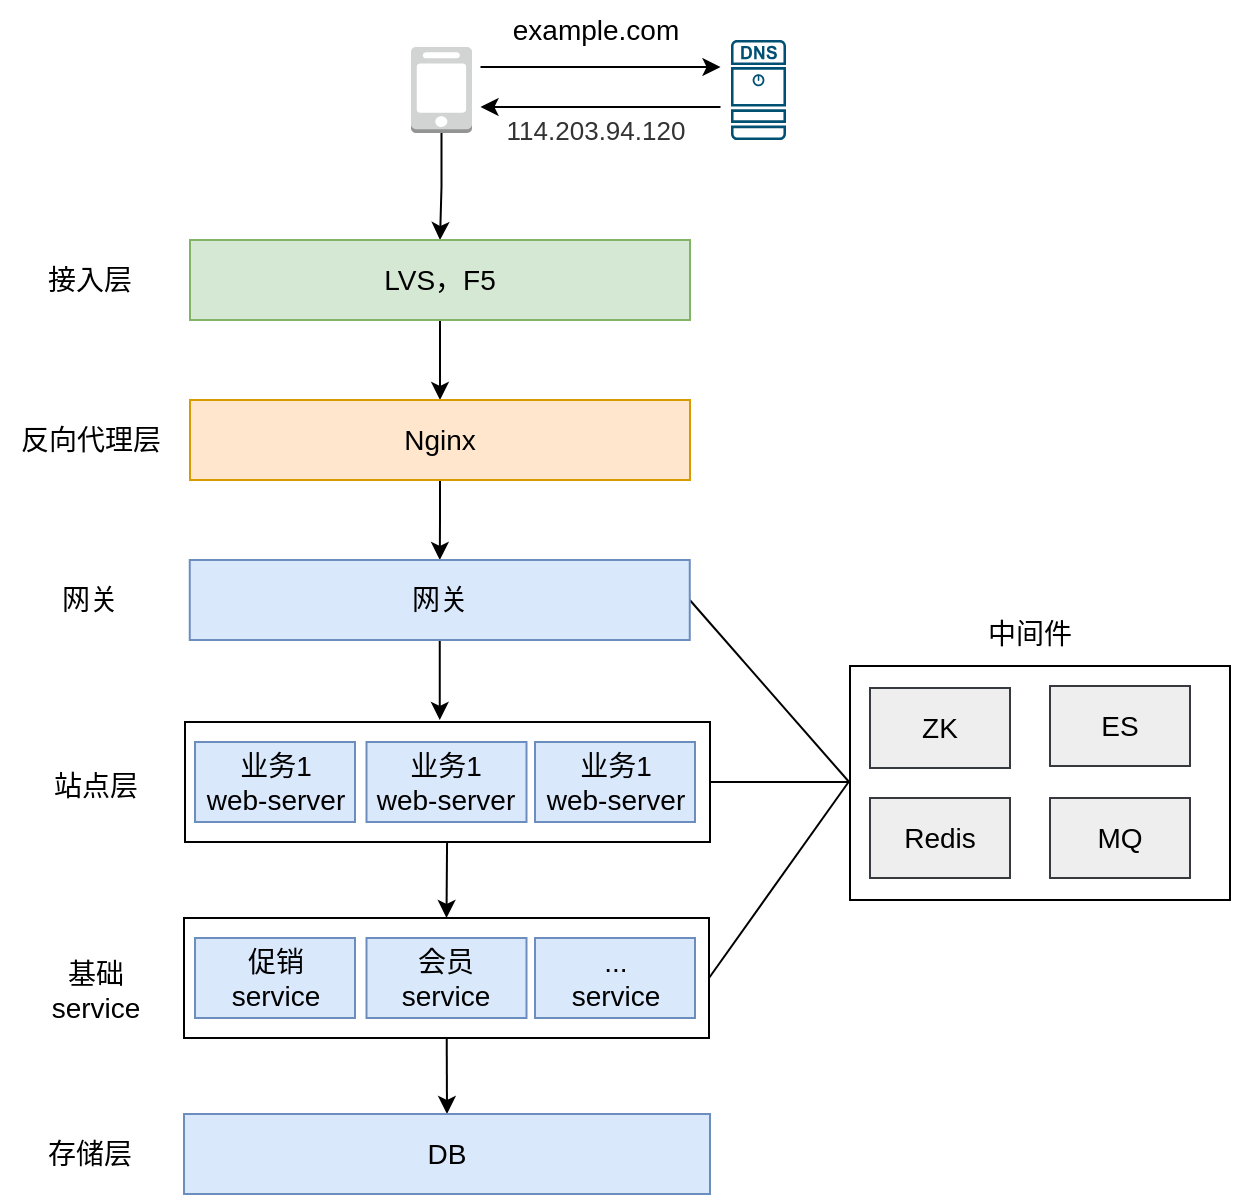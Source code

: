 <mxfile version="16.4.2" type="github">
  <diagram id="Jw-jr7msDzuCzmgpvzfZ" name="Page-1">
    <mxGraphModel dx="1833" dy="988" grid="1" gridSize="10" guides="1" tooltips="1" connect="1" arrows="1" fold="1" page="1" pageScale="1" pageWidth="1169" pageHeight="1654" math="0" shadow="0">
      <root>
        <mxCell id="0" />
        <mxCell id="1" parent="0" />
        <mxCell id="1JTRFG1x_6FWv0XIalLU-54" value="" style="rounded=0;whiteSpace=wrap;html=1;fontSize=14;" vertex="1" parent="1">
          <mxGeometry x="670" y="543" width="190" height="117" as="geometry" />
        </mxCell>
        <mxCell id="1JTRFG1x_6FWv0XIalLU-57" style="edgeStyle=none;rounded=0;orthogonalLoop=1;jettySize=auto;html=1;fontSize=14;startArrow=none;startFill=0;endArrow=none;endFill=0;targetPerimeterSpacing=0;exitX=1;exitY=0.5;exitDx=0;exitDy=0;" edge="1" parent="1" source="1JTRFG1x_6FWv0XIalLU-50">
          <mxGeometry relative="1" as="geometry">
            <mxPoint x="670" y="600" as="targetPoint" />
          </mxGeometry>
        </mxCell>
        <mxCell id="1JTRFG1x_6FWv0XIalLU-58" style="edgeStyle=none;rounded=0;orthogonalLoop=1;jettySize=auto;html=1;entryX=0.5;entryY=0;entryDx=0;entryDy=0;fontSize=14;startArrow=none;startFill=0;endArrow=classic;endFill=1;targetPerimeterSpacing=0;" edge="1" parent="1" source="1JTRFG1x_6FWv0XIalLU-50" target="1JTRFG1x_6FWv0XIalLU-19">
          <mxGeometry relative="1" as="geometry" />
        </mxCell>
        <mxCell id="1JTRFG1x_6FWv0XIalLU-50" value="" style="rounded=0;whiteSpace=wrap;html=1;fontSize=14;" vertex="1" parent="1">
          <mxGeometry x="337" y="669" width="262.5" height="60" as="geometry" />
        </mxCell>
        <mxCell id="1JTRFG1x_6FWv0XIalLU-51" style="edgeStyle=none;rounded=0;orthogonalLoop=1;jettySize=auto;html=1;entryX=0.5;entryY=0;entryDx=0;entryDy=0;fontSize=14;startArrow=none;startFill=0;endArrow=classic;endFill=1;targetPerimeterSpacing=0;" edge="1" parent="1" source="1JTRFG1x_6FWv0XIalLU-46" target="1JTRFG1x_6FWv0XIalLU-50">
          <mxGeometry relative="1" as="geometry" />
        </mxCell>
        <mxCell id="1JTRFG1x_6FWv0XIalLU-56" style="edgeStyle=none;rounded=0;orthogonalLoop=1;jettySize=auto;html=1;fontSize=14;startArrow=none;startFill=0;endArrow=none;endFill=0;targetPerimeterSpacing=0;" edge="1" parent="1" source="1JTRFG1x_6FWv0XIalLU-46">
          <mxGeometry relative="1" as="geometry">
            <mxPoint x="670" y="601" as="targetPoint" />
          </mxGeometry>
        </mxCell>
        <mxCell id="1JTRFG1x_6FWv0XIalLU-46" value="" style="rounded=0;whiteSpace=wrap;html=1;fontSize=14;" vertex="1" parent="1">
          <mxGeometry x="337.5" y="571" width="262.5" height="60" as="geometry" />
        </mxCell>
        <mxCell id="1JTRFG1x_6FWv0XIalLU-14" style="edgeStyle=orthogonalEdgeStyle;rounded=0;orthogonalLoop=1;jettySize=auto;html=1;entryX=0.5;entryY=0;entryDx=0;entryDy=0;fontSize=14;" edge="1" parent="1" source="1JTRFG1x_6FWv0XIalLU-3" target="1JTRFG1x_6FWv0XIalLU-7">
          <mxGeometry relative="1" as="geometry" />
        </mxCell>
        <mxCell id="1JTRFG1x_6FWv0XIalLU-3" value="" style="outlineConnect=0;dashed=0;verticalLabelPosition=bottom;verticalAlign=top;align=center;html=1;shape=mxgraph.aws3.mobile_client;fillColor=#D2D3D3;gradientColor=none;fontSize=14;" vertex="1" parent="1">
          <mxGeometry x="450.5" y="233.5" width="30.5" height="43" as="geometry" />
        </mxCell>
        <mxCell id="1JTRFG1x_6FWv0XIalLU-5" value="" style="sketch=0;points=[[0.015,0.015,0],[0.985,0.015,0],[0.985,0.985,0],[0.015,0.985,0],[0.25,0,0],[0.5,0,0],[0.75,0,0],[1,0.25,0],[1,0.5,0],[1,0.75,0],[0.75,1,0],[0.5,1,0],[0.25,1,0],[0,0.75,0],[0,0.5,0],[0,0.25,0]];verticalLabelPosition=bottom;html=1;verticalAlign=top;aspect=fixed;align=center;pointerEvents=1;shape=mxgraph.cisco19.dns_server;fillColor=#005073;strokeColor=none;fontSize=14;" vertex="1" parent="1">
          <mxGeometry x="610.5" y="230" width="27.5" height="50" as="geometry" />
        </mxCell>
        <mxCell id="1JTRFG1x_6FWv0XIalLU-15" style="edgeStyle=orthogonalEdgeStyle;rounded=0;orthogonalLoop=1;jettySize=auto;html=1;entryX=0.5;entryY=0;entryDx=0;entryDy=0;fontSize=14;" edge="1" parent="1" source="1JTRFG1x_6FWv0XIalLU-7" target="1JTRFG1x_6FWv0XIalLU-9">
          <mxGeometry relative="1" as="geometry" />
        </mxCell>
        <mxCell id="1JTRFG1x_6FWv0XIalLU-7" value="LVS，F5" style="rounded=0;whiteSpace=wrap;html=1;fillColor=#d5e8d4;strokeColor=#82b366;fontSize=14;" vertex="1" parent="1">
          <mxGeometry x="340" y="330" width="250" height="40" as="geometry" />
        </mxCell>
        <mxCell id="1JTRFG1x_6FWv0XIalLU-8" value="接入层" style="text;html=1;strokeColor=none;fillColor=none;align=center;verticalAlign=middle;whiteSpace=wrap;rounded=0;fontSize=14;" vertex="1" parent="1">
          <mxGeometry x="260" y="335" width="60" height="30" as="geometry" />
        </mxCell>
        <mxCell id="1JTRFG1x_6FWv0XIalLU-17" style="edgeStyle=orthogonalEdgeStyle;rounded=0;orthogonalLoop=1;jettySize=auto;html=1;fontSize=14;" edge="1" parent="1" source="1JTRFG1x_6FWv0XIalLU-9" target="1JTRFG1x_6FWv0XIalLU-16">
          <mxGeometry relative="1" as="geometry" />
        </mxCell>
        <mxCell id="1JTRFG1x_6FWv0XIalLU-9" value="Nginx" style="rounded=0;whiteSpace=wrap;html=1;fillColor=#ffe6cc;strokeColor=#d79b00;fontSize=14;" vertex="1" parent="1">
          <mxGeometry x="340" y="410" width="250" height="40" as="geometry" />
        </mxCell>
        <mxCell id="1JTRFG1x_6FWv0XIalLU-10" value="反向代理层" style="text;html=1;strokeColor=none;fillColor=none;align=center;verticalAlign=middle;whiteSpace=wrap;rounded=0;fontSize=14;" vertex="1" parent="1">
          <mxGeometry x="247.5" y="415" width="85" height="30" as="geometry" />
        </mxCell>
        <mxCell id="1JTRFG1x_6FWv0XIalLU-12" value="" style="endArrow=classic;html=1;rounded=0;fontSize=14;" edge="1" parent="1">
          <mxGeometry width="50" height="50" relative="1" as="geometry">
            <mxPoint x="485.25" y="243.5" as="sourcePoint" />
            <mxPoint x="605.25" y="243.5" as="targetPoint" />
          </mxGeometry>
        </mxCell>
        <mxCell id="1JTRFG1x_6FWv0XIalLU-13" value="" style="endArrow=classic;html=1;rounded=0;fontSize=14;" edge="1" parent="1">
          <mxGeometry width="50" height="50" relative="1" as="geometry">
            <mxPoint x="605.25" y="263.5" as="sourcePoint" />
            <mxPoint x="485.25" y="263.5" as="targetPoint" />
          </mxGeometry>
        </mxCell>
        <mxCell id="1JTRFG1x_6FWv0XIalLU-53" style="edgeStyle=none;rounded=0;orthogonalLoop=1;jettySize=auto;html=1;fontSize=14;startArrow=none;startFill=0;endArrow=classic;endFill=1;targetPerimeterSpacing=0;" edge="1" parent="1" source="1JTRFG1x_6FWv0XIalLU-16">
          <mxGeometry relative="1" as="geometry">
            <mxPoint x="464.88" y="570" as="targetPoint" />
          </mxGeometry>
        </mxCell>
        <mxCell id="1JTRFG1x_6FWv0XIalLU-55" style="edgeStyle=none;rounded=0;orthogonalLoop=1;jettySize=auto;html=1;entryX=0;entryY=0.5;entryDx=0;entryDy=0;fontSize=14;startArrow=none;startFill=0;endArrow=none;endFill=0;targetPerimeterSpacing=0;exitX=1;exitY=0.5;exitDx=0;exitDy=0;" edge="1" parent="1" source="1JTRFG1x_6FWv0XIalLU-16" target="1JTRFG1x_6FWv0XIalLU-54">
          <mxGeometry relative="1" as="geometry" />
        </mxCell>
        <mxCell id="1JTRFG1x_6FWv0XIalLU-16" value="网关" style="rounded=0;whiteSpace=wrap;html=1;fillColor=#dae8fc;strokeColor=#6c8ebf;fontSize=14;" vertex="1" parent="1">
          <mxGeometry x="339.88" y="490" width="250" height="40" as="geometry" />
        </mxCell>
        <mxCell id="1JTRFG1x_6FWv0XIalLU-18" value="业务1&lt;br style=&quot;font-size: 14px;&quot;&gt;web-server" style="rounded=0;whiteSpace=wrap;html=1;fillColor=#dae8fc;strokeColor=#6c8ebf;fontSize=14;" vertex="1" parent="1">
          <mxGeometry x="342.5" y="581" width="80" height="40" as="geometry" />
        </mxCell>
        <mxCell id="1JTRFG1x_6FWv0XIalLU-19" value="DB" style="rounded=0;whiteSpace=wrap;html=1;fillColor=#dae8fc;strokeColor=#6c8ebf;fontSize=14;" vertex="1" parent="1">
          <mxGeometry x="337" y="767" width="263" height="40" as="geometry" />
        </mxCell>
        <mxCell id="1JTRFG1x_6FWv0XIalLU-23" value="ZK" style="rounded=0;whiteSpace=wrap;html=1;fillColor=#eeeeee;strokeColor=#36393d;fontSize=14;" vertex="1" parent="1">
          <mxGeometry x="680" y="554" width="70" height="40" as="geometry" />
        </mxCell>
        <mxCell id="1JTRFG1x_6FWv0XIalLU-29" value="促销&lt;br style=&quot;font-size: 14px;&quot;&gt;service" style="rounded=0;whiteSpace=wrap;html=1;fillColor=#dae8fc;strokeColor=#6c8ebf;fontSize=14;" vertex="1" parent="1">
          <mxGeometry x="342.5" y="679" width="80" height="40" as="geometry" />
        </mxCell>
        <mxCell id="1JTRFG1x_6FWv0XIalLU-30" value="会员&lt;br style=&quot;font-size: 14px;&quot;&gt;service" style="rounded=0;whiteSpace=wrap;html=1;fillColor=#dae8fc;strokeColor=#6c8ebf;fontSize=14;" vertex="1" parent="1">
          <mxGeometry x="428.25" y="679" width="80" height="40" as="geometry" />
        </mxCell>
        <mxCell id="1JTRFG1x_6FWv0XIalLU-31" value="...&lt;br style=&quot;font-size: 14px;&quot;&gt;service" style="rounded=0;whiteSpace=wrap;html=1;fillColor=#dae8fc;strokeColor=#6c8ebf;fontSize=14;" vertex="1" parent="1">
          <mxGeometry x="512.5" y="679" width="80" height="40" as="geometry" />
        </mxCell>
        <mxCell id="1JTRFG1x_6FWv0XIalLU-35" value="网关" style="text;html=1;strokeColor=none;fillColor=none;align=center;verticalAlign=middle;whiteSpace=wrap;rounded=0;fontSize=14;" vertex="1" parent="1">
          <mxGeometry x="269.94" y="495" width="40.12" height="30" as="geometry" />
        </mxCell>
        <mxCell id="1JTRFG1x_6FWv0XIalLU-36" value="站点层" style="text;html=1;strokeColor=none;fillColor=none;align=center;verticalAlign=middle;whiteSpace=wrap;rounded=0;fontSize=14;" vertex="1" parent="1">
          <mxGeometry x="247.5" y="588" width="90" height="30" as="geometry" />
        </mxCell>
        <mxCell id="1JTRFG1x_6FWv0XIalLU-37" value="基础 &lt;br style=&quot;font-size: 14px;&quot;&gt;service" style="text;html=1;strokeColor=none;fillColor=none;align=center;verticalAlign=middle;whiteSpace=wrap;rounded=0;fontSize=14;" vertex="1" parent="1">
          <mxGeometry x="247.5" y="690" width="90" height="30" as="geometry" />
        </mxCell>
        <mxCell id="1JTRFG1x_6FWv0XIalLU-41" value="ES" style="rounded=0;whiteSpace=wrap;html=1;fillColor=#eeeeee;strokeColor=#36393d;fontSize=14;" vertex="1" parent="1">
          <mxGeometry x="770" y="553" width="70" height="40" as="geometry" />
        </mxCell>
        <mxCell id="1JTRFG1x_6FWv0XIalLU-42" value="Redis" style="rounded=0;whiteSpace=wrap;html=1;fillColor=#eeeeee;strokeColor=#36393d;fontSize=14;" vertex="1" parent="1">
          <mxGeometry x="680" y="609" width="70" height="40" as="geometry" />
        </mxCell>
        <mxCell id="1JTRFG1x_6FWv0XIalLU-43" value="MQ" style="rounded=0;whiteSpace=wrap;html=1;fillColor=#eeeeee;strokeColor=#36393d;fontSize=14;" vertex="1" parent="1">
          <mxGeometry x="770" y="609" width="70" height="40" as="geometry" />
        </mxCell>
        <mxCell id="1JTRFG1x_6FWv0XIalLU-44" value="业务1&lt;br style=&quot;font-size: 14px;&quot;&gt;web-server" style="rounded=0;whiteSpace=wrap;html=1;fillColor=#dae8fc;strokeColor=#6c8ebf;fontSize=14;" vertex="1" parent="1">
          <mxGeometry x="428.25" y="581" width="80" height="40" as="geometry" />
        </mxCell>
        <mxCell id="1JTRFG1x_6FWv0XIalLU-45" value="业务1&lt;br style=&quot;font-size: 14px;&quot;&gt;web-server" style="rounded=0;whiteSpace=wrap;html=1;fillColor=#dae8fc;strokeColor=#6c8ebf;fontSize=14;" vertex="1" parent="1">
          <mxGeometry x="512.5" y="581" width="80" height="40" as="geometry" />
        </mxCell>
        <mxCell id="1JTRFG1x_6FWv0XIalLU-60" value="存储层" style="text;html=1;strokeColor=none;fillColor=none;align=center;verticalAlign=middle;whiteSpace=wrap;rounded=0;fontSize=14;" vertex="1" parent="1">
          <mxGeometry x="245" y="772" width="90" height="30" as="geometry" />
        </mxCell>
        <mxCell id="1JTRFG1x_6FWv0XIalLU-61" value="中间件" style="text;html=1;strokeColor=none;fillColor=none;align=center;verticalAlign=middle;whiteSpace=wrap;rounded=0;fontSize=14;" vertex="1" parent="1">
          <mxGeometry x="730" y="512" width="60" height="30" as="geometry" />
        </mxCell>
        <mxCell id="1JTRFG1x_6FWv0XIalLU-62" value="example.com" style="text;html=1;strokeColor=none;fillColor=none;align=center;verticalAlign=middle;whiteSpace=wrap;rounded=0;fontSize=14;" vertex="1" parent="1">
          <mxGeometry x="512.5" y="210" width="60" height="30" as="geometry" />
        </mxCell>
        <mxCell id="1JTRFG1x_6FWv0XIalLU-63" value="&lt;span style=&quot;color: rgb(51 , 51 , 51) ; font-family: &amp;#34;arial&amp;#34; , sans-serif ; font-size: 13px ; background-color: rgb(255 , 255 , 255)&quot;&gt;114.203.94.120&lt;/span&gt;" style="text;html=1;strokeColor=none;fillColor=none;align=center;verticalAlign=middle;whiteSpace=wrap;rounded=0;fontSize=14;" vertex="1" parent="1">
          <mxGeometry x="512.5" y="260" width="60" height="30" as="geometry" />
        </mxCell>
      </root>
    </mxGraphModel>
  </diagram>
</mxfile>
